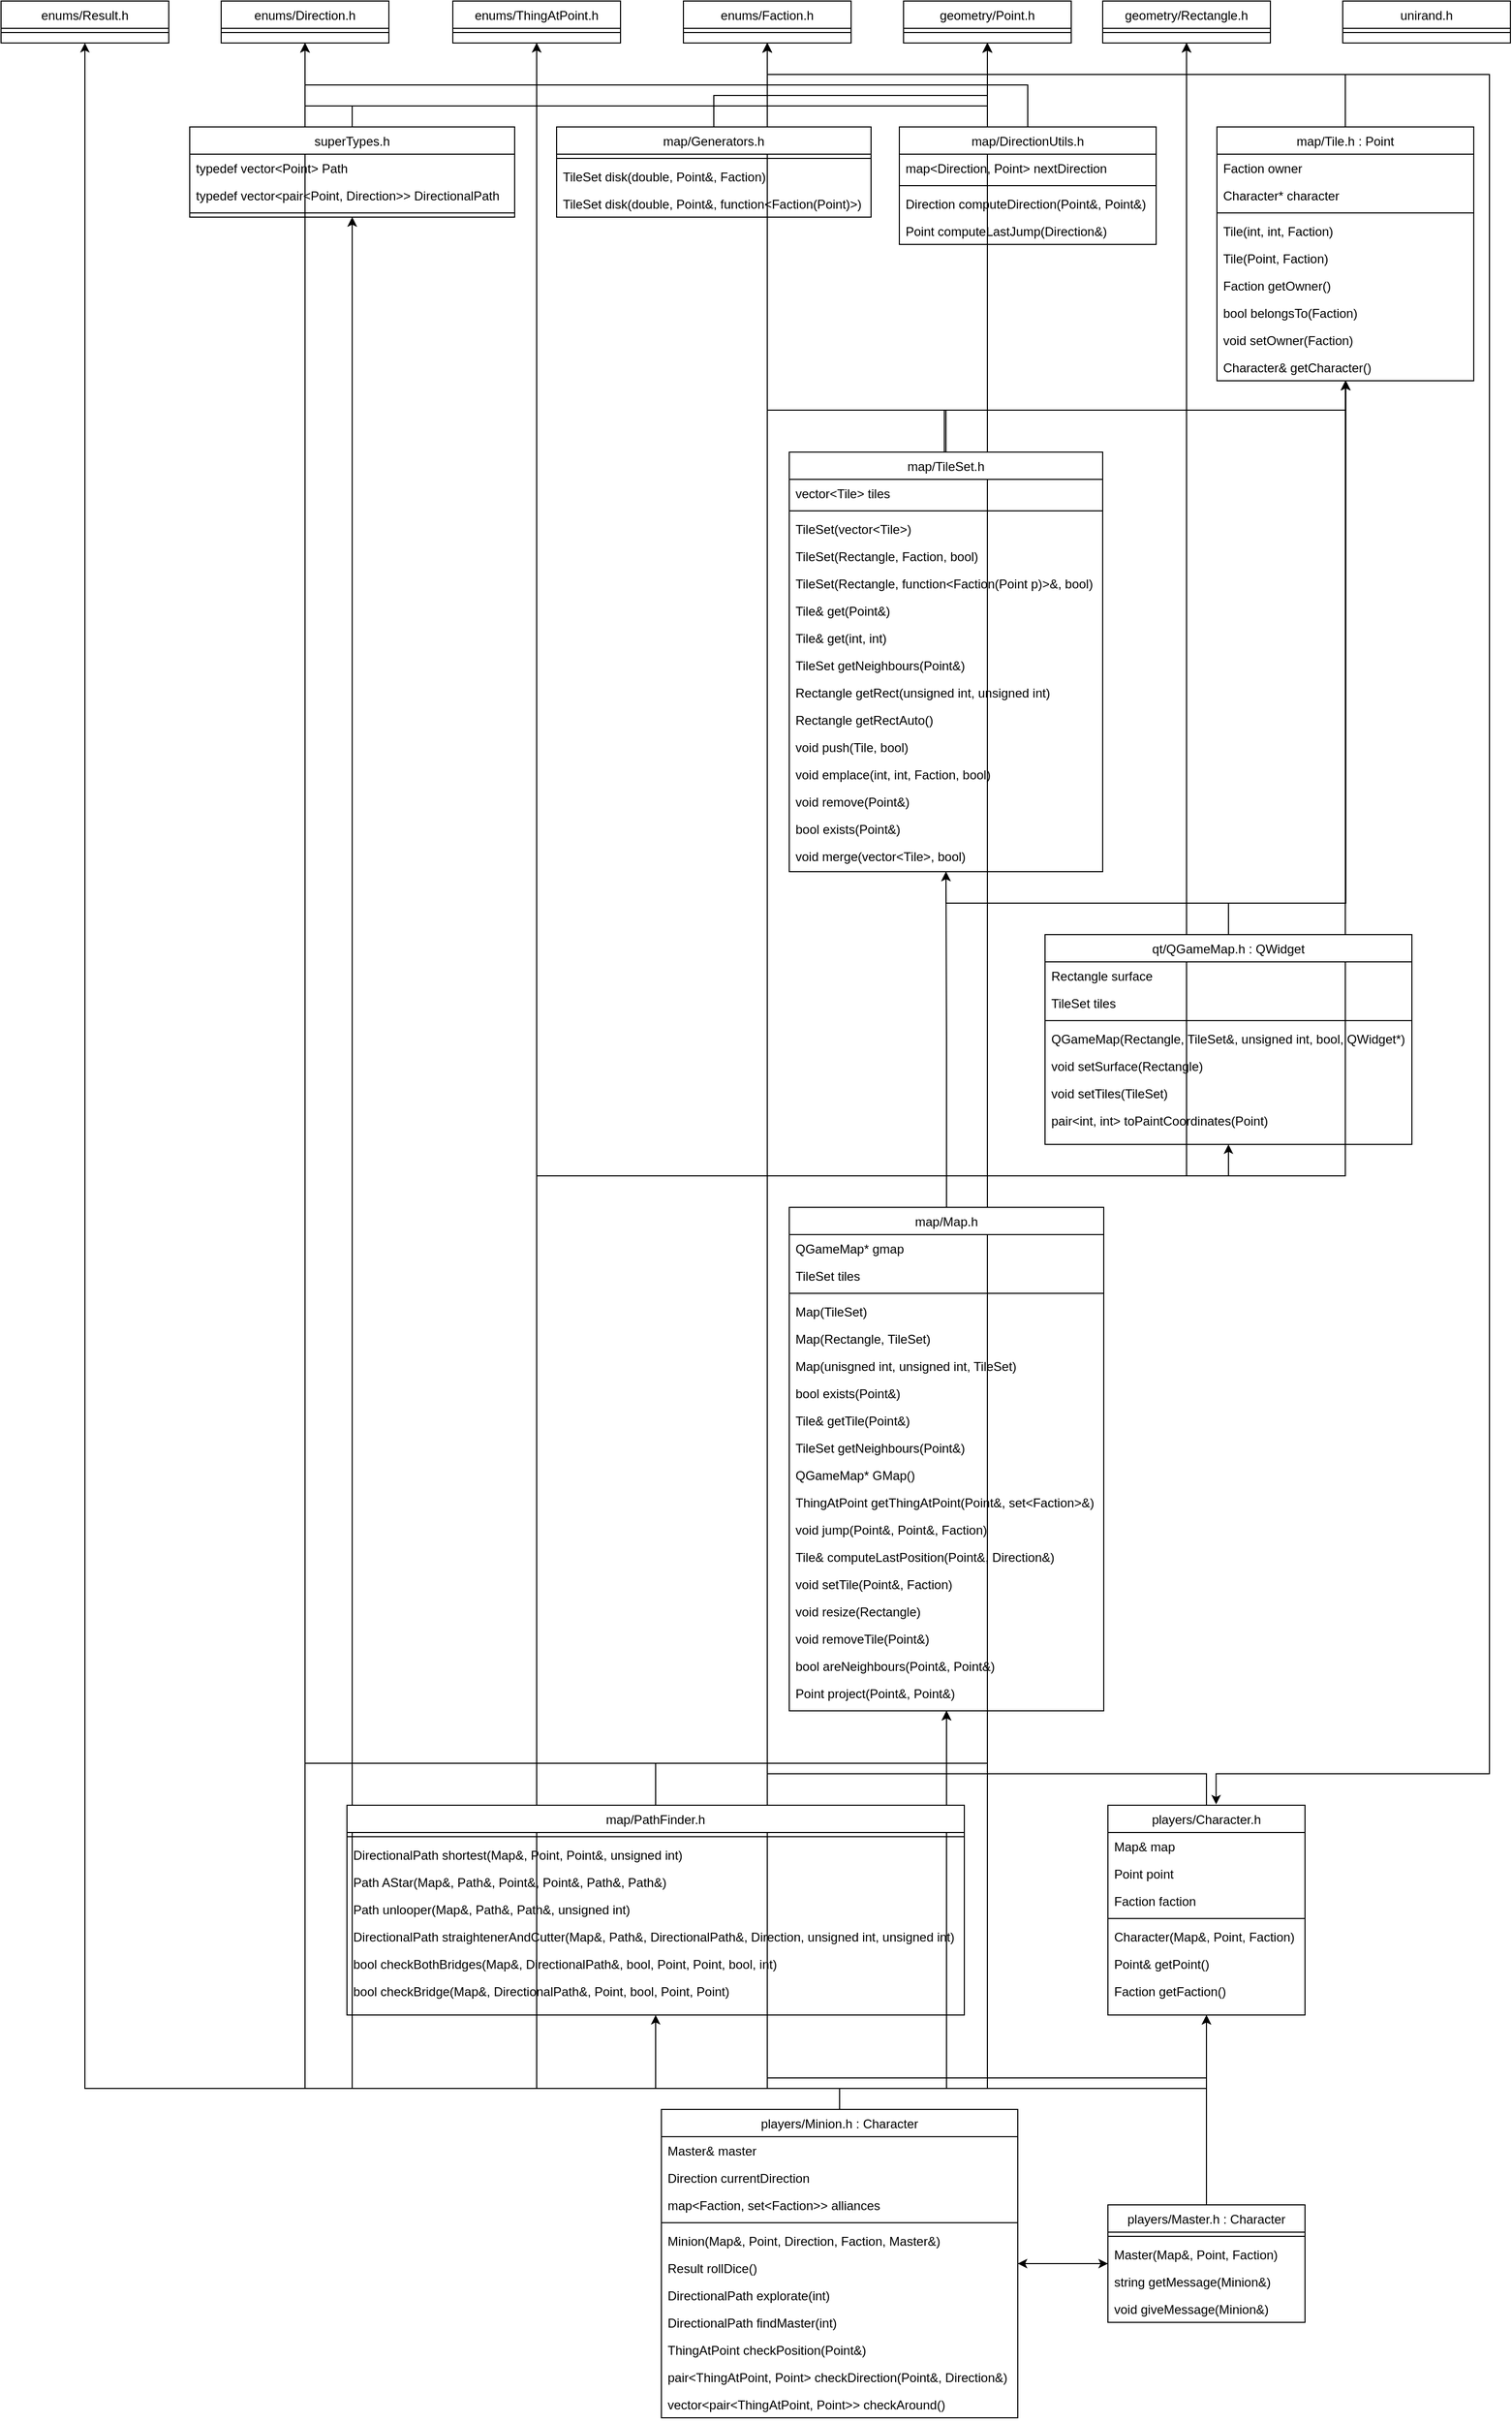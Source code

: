 <mxfile version="15.6.8" type="device"><diagram id="C5RBs43oDa-KdzZeNtuy" name="Page-1"><mxGraphModel dx="1185" dy="588" grid="1" gridSize="10" guides="1" tooltips="1" connect="1" arrows="1" fold="1" page="1" pageScale="1" pageWidth="827" pageHeight="1169" math="0" shadow="0"><root><mxCell id="WIyWlLk6GJQsqaUBKTNV-0"/><mxCell id="WIyWlLk6GJQsqaUBKTNV-1" parent="WIyWlLk6GJQsqaUBKTNV-0"/><mxCell id="-v5q_QkRkm6kc9ncDDF_-2" value="enums/Faction.h" style="swimlane;fontStyle=0;align=center;verticalAlign=top;childLayout=stackLayout;horizontal=1;startSize=26;horizontalStack=0;resizeParent=1;resizeLast=0;collapsible=1;marginBottom=0;rounded=0;shadow=0;strokeWidth=1;" vertex="1" parent="WIyWlLk6GJQsqaUBKTNV-1"><mxGeometry x="731" y="20" width="160" height="40" as="geometry"><mxRectangle x="340" y="380" width="170" height="26" as="alternateBounds"/></mxGeometry></mxCell><mxCell id="-v5q_QkRkm6kc9ncDDF_-3" value="" style="line;html=1;strokeWidth=1;align=left;verticalAlign=middle;spacingTop=-1;spacingLeft=3;spacingRight=3;rotatable=0;labelPosition=right;points=[];portConstraint=eastwest;" vertex="1" parent="-v5q_QkRkm6kc9ncDDF_-2"><mxGeometry y="26" width="160" height="8" as="geometry"/></mxCell><mxCell id="-v5q_QkRkm6kc9ncDDF_-5" value="enums/ThingAtPoint.h" style="swimlane;fontStyle=0;align=center;verticalAlign=top;childLayout=stackLayout;horizontal=1;startSize=26;horizontalStack=0;resizeParent=1;resizeLast=0;collapsible=1;marginBottom=0;rounded=0;shadow=0;strokeWidth=1;" vertex="1" parent="WIyWlLk6GJQsqaUBKTNV-1"><mxGeometry x="511" y="20" width="160" height="40" as="geometry"><mxRectangle x="340" y="380" width="170" height="26" as="alternateBounds"/></mxGeometry></mxCell><mxCell id="-v5q_QkRkm6kc9ncDDF_-6" value="" style="line;html=1;strokeWidth=1;align=left;verticalAlign=middle;spacingTop=-1;spacingLeft=3;spacingRight=3;rotatable=0;labelPosition=right;points=[];portConstraint=eastwest;" vertex="1" parent="-v5q_QkRkm6kc9ncDDF_-5"><mxGeometry y="26" width="160" height="8" as="geometry"/></mxCell><mxCell id="-v5q_QkRkm6kc9ncDDF_-7" value="geometry/Point.h" style="swimlane;fontStyle=0;align=center;verticalAlign=top;childLayout=stackLayout;horizontal=1;startSize=26;horizontalStack=0;resizeParent=1;resizeLast=0;collapsible=1;marginBottom=0;rounded=0;shadow=0;strokeWidth=1;" vertex="1" parent="WIyWlLk6GJQsqaUBKTNV-1"><mxGeometry x="941" y="20" width="160" height="40" as="geometry"><mxRectangle x="340" y="380" width="170" height="26" as="alternateBounds"/></mxGeometry></mxCell><mxCell id="-v5q_QkRkm6kc9ncDDF_-8" value="" style="line;html=1;strokeWidth=1;align=left;verticalAlign=middle;spacingTop=-1;spacingLeft=3;spacingRight=3;rotatable=0;labelPosition=right;points=[];portConstraint=eastwest;" vertex="1" parent="-v5q_QkRkm6kc9ncDDF_-7"><mxGeometry y="26" width="160" height="8" as="geometry"/></mxCell><mxCell id="-v5q_QkRkm6kc9ncDDF_-11" value="geometry/Rectangle.h" style="swimlane;fontStyle=0;align=center;verticalAlign=top;childLayout=stackLayout;horizontal=1;startSize=26;horizontalStack=0;resizeParent=1;resizeLast=0;collapsible=1;marginBottom=0;rounded=0;shadow=0;strokeWidth=1;" vertex="1" parent="WIyWlLk6GJQsqaUBKTNV-1"><mxGeometry x="1131" y="20" width="160" height="40" as="geometry"><mxRectangle x="340" y="380" width="170" height="26" as="alternateBounds"/></mxGeometry></mxCell><mxCell id="-v5q_QkRkm6kc9ncDDF_-12" value="" style="line;html=1;strokeWidth=1;align=left;verticalAlign=middle;spacingTop=-1;spacingLeft=3;spacingRight=3;rotatable=0;labelPosition=right;points=[];portConstraint=eastwest;" vertex="1" parent="-v5q_QkRkm6kc9ncDDF_-11"><mxGeometry y="26" width="160" height="8" as="geometry"/></mxCell><mxCell id="-v5q_QkRkm6kc9ncDDF_-165" style="edgeStyle=orthogonalEdgeStyle;rounded=0;orthogonalLoop=1;jettySize=auto;html=1;entryX=0.5;entryY=1;entryDx=0;entryDy=0;" edge="1" parent="WIyWlLk6GJQsqaUBKTNV-1" source="-v5q_QkRkm6kc9ncDDF_-13" target="-v5q_QkRkm6kc9ncDDF_-7"><mxGeometry relative="1" as="geometry"><Array as="points"><mxPoint x="1060" y="100"/><mxPoint x="1021" y="100"/></Array></mxGeometry></mxCell><mxCell id="-v5q_QkRkm6kc9ncDDF_-166" style="edgeStyle=orthogonalEdgeStyle;rounded=0;orthogonalLoop=1;jettySize=auto;html=1;entryX=0.5;entryY=1;entryDx=0;entryDy=0;exitX=0.5;exitY=0;exitDx=0;exitDy=0;" edge="1" parent="WIyWlLk6GJQsqaUBKTNV-1" source="-v5q_QkRkm6kc9ncDDF_-13" target="-v5q_QkRkm6kc9ncDDF_-47"><mxGeometry relative="1" as="geometry"><Array as="points"><mxPoint x="1060" y="100"/><mxPoint x="370" y="100"/></Array></mxGeometry></mxCell><mxCell id="-v5q_QkRkm6kc9ncDDF_-167" style="edgeStyle=orthogonalEdgeStyle;rounded=0;orthogonalLoop=1;jettySize=auto;html=1;entryX=0.5;entryY=1;entryDx=0;entryDy=0;" edge="1" parent="WIyWlLk6GJQsqaUBKTNV-1" source="-v5q_QkRkm6kc9ncDDF_-18" target="-v5q_QkRkm6kc9ncDDF_-7"><mxGeometry relative="1" as="geometry"><Array as="points"><mxPoint x="760" y="110"/><mxPoint x="1021" y="110"/></Array></mxGeometry></mxCell><mxCell id="-v5q_QkRkm6kc9ncDDF_-168" style="edgeStyle=orthogonalEdgeStyle;rounded=0;orthogonalLoop=1;jettySize=auto;html=1;entryX=0.5;entryY=1;entryDx=0;entryDy=0;" edge="1" parent="WIyWlLk6GJQsqaUBKTNV-1" source="-v5q_QkRkm6kc9ncDDF_-18" target="-v5q_QkRkm6kc9ncDDF_-2"><mxGeometry relative="1" as="geometry"><Array as="points"><mxPoint x="760" y="110"/><mxPoint x="811" y="110"/></Array></mxGeometry></mxCell><mxCell id="-v5q_QkRkm6kc9ncDDF_-183" style="edgeStyle=orthogonalEdgeStyle;rounded=0;orthogonalLoop=1;jettySize=auto;html=1;entryX=0.5;entryY=1;entryDx=0;entryDy=0;" edge="1" parent="WIyWlLk6GJQsqaUBKTNV-1" source="-v5q_QkRkm6kc9ncDDF_-26" target="-v5q_QkRkm6kc9ncDDF_-105"><mxGeometry relative="1" as="geometry"/></mxCell><mxCell id="-v5q_QkRkm6kc9ncDDF_-184" style="edgeStyle=orthogonalEdgeStyle;rounded=0;orthogonalLoop=1;jettySize=auto;html=1;exitX=0.5;exitY=0;exitDx=0;exitDy=0;entryX=0.5;entryY=1;entryDx=0;entryDy=0;" edge="1" parent="WIyWlLk6GJQsqaUBKTNV-1" source="-v5q_QkRkm6kc9ncDDF_-26" target="-v5q_QkRkm6kc9ncDDF_-76"><mxGeometry relative="1" as="geometry"><Array as="points"/></mxGeometry></mxCell><mxCell id="-v5q_QkRkm6kc9ncDDF_-185" style="edgeStyle=orthogonalEdgeStyle;rounded=0;orthogonalLoop=1;jettySize=auto;html=1;entryX=0.5;entryY=1;entryDx=0;entryDy=0;" edge="1" parent="WIyWlLk6GJQsqaUBKTNV-1" source="-v5q_QkRkm6kc9ncDDF_-26" target="-v5q_QkRkm6kc9ncDDF_-11"><mxGeometry relative="1" as="geometry"><Array as="points"><mxPoint x="982" y="1140"/><mxPoint x="1211" y="1140"/></Array></mxGeometry></mxCell><mxCell id="-v5q_QkRkm6kc9ncDDF_-186" style="edgeStyle=orthogonalEdgeStyle;rounded=0;orthogonalLoop=1;jettySize=auto;html=1;entryX=0.5;entryY=1;entryDx=0;entryDy=0;" edge="1" parent="WIyWlLk6GJQsqaUBKTNV-1" source="-v5q_QkRkm6kc9ncDDF_-26" target="-v5q_QkRkm6kc9ncDDF_-61"><mxGeometry relative="1" as="geometry"><Array as="points"><mxPoint x="982" y="1140"/><mxPoint x="1363" y="1140"/></Array></mxGeometry></mxCell><mxCell id="-v5q_QkRkm6kc9ncDDF_-187" style="edgeStyle=orthogonalEdgeStyle;rounded=0;orthogonalLoop=1;jettySize=auto;html=1;entryX=0.5;entryY=1;entryDx=0;entryDy=0;" edge="1" parent="WIyWlLk6GJQsqaUBKTNV-1" source="-v5q_QkRkm6kc9ncDDF_-26" target="-v5q_QkRkm6kc9ncDDF_-7"><mxGeometry relative="1" as="geometry"><Array as="points"><mxPoint x="982" y="1140"/><mxPoint x="1021" y="1140"/></Array></mxGeometry></mxCell><mxCell id="-v5q_QkRkm6kc9ncDDF_-188" style="edgeStyle=orthogonalEdgeStyle;rounded=0;orthogonalLoop=1;jettySize=auto;html=1;entryX=0.5;entryY=1;entryDx=0;entryDy=0;" edge="1" parent="WIyWlLk6GJQsqaUBKTNV-1" source="-v5q_QkRkm6kc9ncDDF_-26" target="-v5q_QkRkm6kc9ncDDF_-5"><mxGeometry relative="1" as="geometry"><Array as="points"><mxPoint x="982" y="1140"/><mxPoint x="591" y="1140"/></Array></mxGeometry></mxCell><mxCell id="-v5q_QkRkm6kc9ncDDF_-189" style="edgeStyle=orthogonalEdgeStyle;rounded=0;orthogonalLoop=1;jettySize=auto;html=1;entryX=0.5;entryY=1;entryDx=0;entryDy=0;" edge="1" parent="WIyWlLk6GJQsqaUBKTNV-1" source="-v5q_QkRkm6kc9ncDDF_-26" target="-v5q_QkRkm6kc9ncDDF_-2"><mxGeometry relative="1" as="geometry"><Array as="points"><mxPoint x="982" y="1140"/><mxPoint x="811" y="1140"/></Array></mxGeometry></mxCell><mxCell id="-v5q_QkRkm6kc9ncDDF_-47" value="enums/Direction.h" style="swimlane;fontStyle=0;align=center;verticalAlign=top;childLayout=stackLayout;horizontal=1;startSize=26;horizontalStack=0;resizeParent=1;resizeLast=0;collapsible=1;marginBottom=0;rounded=0;shadow=0;strokeWidth=1;" vertex="1" parent="WIyWlLk6GJQsqaUBKTNV-1"><mxGeometry x="290" y="20" width="160" height="40" as="geometry"><mxRectangle x="340" y="380" width="170" height="26" as="alternateBounds"/></mxGeometry></mxCell><mxCell id="-v5q_QkRkm6kc9ncDDF_-48" value="" style="line;html=1;strokeWidth=1;align=left;verticalAlign=middle;spacingTop=-1;spacingLeft=3;spacingRight=3;rotatable=0;labelPosition=right;points=[];portConstraint=eastwest;" vertex="1" parent="-v5q_QkRkm6kc9ncDDF_-47"><mxGeometry y="26" width="160" height="8" as="geometry"/></mxCell><mxCell id="-v5q_QkRkm6kc9ncDDF_-190" style="edgeStyle=orthogonalEdgeStyle;rounded=0;orthogonalLoop=1;jettySize=auto;html=1;" edge="1" parent="WIyWlLk6GJQsqaUBKTNV-1" source="-v5q_QkRkm6kc9ncDDF_-49" target="-v5q_QkRkm6kc9ncDDF_-26"><mxGeometry relative="1" as="geometry"><Array as="points"><mxPoint x="705" y="1700"/><mxPoint x="982" y="1700"/></Array></mxGeometry></mxCell><mxCell id="-v5q_QkRkm6kc9ncDDF_-191" style="edgeStyle=orthogonalEdgeStyle;rounded=0;orthogonalLoop=1;jettySize=auto;html=1;exitX=0.5;exitY=0;exitDx=0;exitDy=0;entryX=0.5;entryY=1;entryDx=0;entryDy=0;" edge="1" parent="WIyWlLk6GJQsqaUBKTNV-1" source="-v5q_QkRkm6kc9ncDDF_-49" target="-v5q_QkRkm6kc9ncDDF_-53"><mxGeometry relative="1" as="geometry"><Array as="points"><mxPoint x="705" y="1700"/><mxPoint x="415" y="1700"/></Array></mxGeometry></mxCell><mxCell id="-v5q_QkRkm6kc9ncDDF_-192" style="edgeStyle=orthogonalEdgeStyle;rounded=0;orthogonalLoop=1;jettySize=auto;html=1;exitX=0.5;exitY=0;exitDx=0;exitDy=0;entryX=0.5;entryY=1;entryDx=0;entryDy=0;" edge="1" parent="WIyWlLk6GJQsqaUBKTNV-1" source="-v5q_QkRkm6kc9ncDDF_-49" target="-v5q_QkRkm6kc9ncDDF_-7"><mxGeometry relative="1" as="geometry"><Array as="points"><mxPoint x="705" y="1700"/><mxPoint x="1021" y="1700"/></Array></mxGeometry></mxCell><mxCell id="-v5q_QkRkm6kc9ncDDF_-193" style="edgeStyle=orthogonalEdgeStyle;rounded=0;orthogonalLoop=1;jettySize=auto;html=1;exitX=0.5;exitY=0;exitDx=0;exitDy=0;entryX=0.5;entryY=1;entryDx=0;entryDy=0;" edge="1" parent="WIyWlLk6GJQsqaUBKTNV-1" source="-v5q_QkRkm6kc9ncDDF_-49" target="-v5q_QkRkm6kc9ncDDF_-47"><mxGeometry relative="1" as="geometry"><Array as="points"><mxPoint x="705" y="1700"/><mxPoint x="370" y="1700"/></Array></mxGeometry></mxCell><mxCell id="-v5q_QkRkm6kc9ncDDF_-169" style="edgeStyle=orthogonalEdgeStyle;rounded=0;orthogonalLoop=1;jettySize=auto;html=1;entryX=0.5;entryY=1;entryDx=0;entryDy=0;" edge="1" parent="WIyWlLk6GJQsqaUBKTNV-1" source="-v5q_QkRkm6kc9ncDDF_-53" target="-v5q_QkRkm6kc9ncDDF_-7"><mxGeometry relative="1" as="geometry"><Array as="points"><mxPoint x="415" y="120"/><mxPoint x="1021" y="120"/></Array></mxGeometry></mxCell><mxCell id="-v5q_QkRkm6kc9ncDDF_-170" style="edgeStyle=orthogonalEdgeStyle;rounded=0;orthogonalLoop=1;jettySize=auto;html=1;exitX=0.5;exitY=0;exitDx=0;exitDy=0;entryX=0.5;entryY=1;entryDx=0;entryDy=0;" edge="1" parent="WIyWlLk6GJQsqaUBKTNV-1" source="-v5q_QkRkm6kc9ncDDF_-53" target="-v5q_QkRkm6kc9ncDDF_-47"><mxGeometry relative="1" as="geometry"><Array as="points"><mxPoint x="415" y="120"/><mxPoint x="370" y="120"/></Array></mxGeometry></mxCell><mxCell id="-v5q_QkRkm6kc9ncDDF_-171" style="edgeStyle=orthogonalEdgeStyle;rounded=0;orthogonalLoop=1;jettySize=auto;html=1;entryX=0.5;entryY=1;entryDx=0;entryDy=0;" edge="1" parent="WIyWlLk6GJQsqaUBKTNV-1" source="-v5q_QkRkm6kc9ncDDF_-61" target="-v5q_QkRkm6kc9ncDDF_-7"><mxGeometry relative="1" as="geometry"><Array as="points"><mxPoint x="1363" y="90"/><mxPoint x="1021" y="90"/></Array></mxGeometry></mxCell><mxCell id="-v5q_QkRkm6kc9ncDDF_-172" style="edgeStyle=orthogonalEdgeStyle;rounded=0;orthogonalLoop=1;jettySize=auto;html=1;exitX=0.5;exitY=0;exitDx=0;exitDy=0;entryX=0.5;entryY=1;entryDx=0;entryDy=0;" edge="1" parent="WIyWlLk6GJQsqaUBKTNV-1" source="-v5q_QkRkm6kc9ncDDF_-61" target="-v5q_QkRkm6kc9ncDDF_-2"><mxGeometry relative="1" as="geometry"><Array as="points"><mxPoint x="1363" y="90"/><mxPoint x="811" y="90"/></Array></mxGeometry></mxCell><mxCell id="-v5q_QkRkm6kc9ncDDF_-216" style="edgeStyle=orthogonalEdgeStyle;rounded=0;orthogonalLoop=1;jettySize=auto;html=1;entryX=0.549;entryY=-0.004;entryDx=0;entryDy=0;entryPerimeter=0;" edge="1" parent="WIyWlLk6GJQsqaUBKTNV-1" source="-v5q_QkRkm6kc9ncDDF_-61" target="-v5q_QkRkm6kc9ncDDF_-130"><mxGeometry relative="1" as="geometry"><Array as="points"><mxPoint x="1363" y="90"/><mxPoint x="1500" y="90"/><mxPoint x="1500" y="1710"/><mxPoint x="1239" y="1710"/></Array></mxGeometry></mxCell><mxCell id="-v5q_QkRkm6kc9ncDDF_-61" value="map/Tile.h : Point" style="swimlane;fontStyle=0;align=center;verticalAlign=top;childLayout=stackLayout;horizontal=1;startSize=26;horizontalStack=0;resizeParent=1;resizeLast=0;collapsible=1;marginBottom=0;rounded=0;shadow=0;strokeWidth=1;" vertex="1" parent="WIyWlLk6GJQsqaUBKTNV-1"><mxGeometry x="1240" y="140" width="245" height="242" as="geometry"><mxRectangle x="340" y="380" width="170" height="26" as="alternateBounds"/></mxGeometry></mxCell><mxCell id="-v5q_QkRkm6kc9ncDDF_-62" value="Faction owner" style="text;align=left;verticalAlign=top;spacingLeft=4;spacingRight=4;overflow=hidden;rotatable=0;points=[[0,0.5],[1,0.5]];portConstraint=eastwest;" vertex="1" parent="-v5q_QkRkm6kc9ncDDF_-61"><mxGeometry y="26" width="245" height="26" as="geometry"/></mxCell><mxCell id="-v5q_QkRkm6kc9ncDDF_-75" value="Character* character" style="text;align=left;verticalAlign=top;spacingLeft=4;spacingRight=4;overflow=hidden;rotatable=0;points=[[0,0.5],[1,0.5]];portConstraint=eastwest;" vertex="1" parent="-v5q_QkRkm6kc9ncDDF_-61"><mxGeometry y="52" width="245" height="26" as="geometry"/></mxCell><mxCell id="-v5q_QkRkm6kc9ncDDF_-63" value="" style="line;html=1;strokeWidth=1;align=left;verticalAlign=middle;spacingTop=-1;spacingLeft=3;spacingRight=3;rotatable=0;labelPosition=right;points=[];portConstraint=eastwest;" vertex="1" parent="-v5q_QkRkm6kc9ncDDF_-61"><mxGeometry y="78" width="245" height="8" as="geometry"/></mxCell><mxCell id="-v5q_QkRkm6kc9ncDDF_-64" value="Tile(int, int, Faction)" style="text;align=left;verticalAlign=top;spacingLeft=4;spacingRight=4;overflow=hidden;rotatable=0;points=[[0,0.5],[1,0.5]];portConstraint=eastwest;" vertex="1" parent="-v5q_QkRkm6kc9ncDDF_-61"><mxGeometry y="86" width="245" height="26" as="geometry"/></mxCell><mxCell id="-v5q_QkRkm6kc9ncDDF_-65" value="Tile(Point, Faction)" style="text;align=left;verticalAlign=top;spacingLeft=4;spacingRight=4;overflow=hidden;rotatable=0;points=[[0,0.5],[1,0.5]];portConstraint=eastwest;" vertex="1" parent="-v5q_QkRkm6kc9ncDDF_-61"><mxGeometry y="112" width="245" height="26" as="geometry"/></mxCell><mxCell id="-v5q_QkRkm6kc9ncDDF_-73" value="Faction getOwner()" style="text;align=left;verticalAlign=top;spacingLeft=4;spacingRight=4;overflow=hidden;rotatable=0;points=[[0,0.5],[1,0.5]];portConstraint=eastwest;" vertex="1" parent="-v5q_QkRkm6kc9ncDDF_-61"><mxGeometry y="138" width="245" height="26" as="geometry"/></mxCell><mxCell id="-v5q_QkRkm6kc9ncDDF_-72" value="bool belongsTo(Faction)" style="text;align=left;verticalAlign=top;spacingLeft=4;spacingRight=4;overflow=hidden;rotatable=0;points=[[0,0.5],[1,0.5]];portConstraint=eastwest;" vertex="1" parent="-v5q_QkRkm6kc9ncDDF_-61"><mxGeometry y="164" width="245" height="26" as="geometry"/></mxCell><mxCell id="-v5q_QkRkm6kc9ncDDF_-70" value="void setOwner(Faction)" style="text;align=left;verticalAlign=top;spacingLeft=4;spacingRight=4;overflow=hidden;rotatable=0;points=[[0,0.5],[1,0.5]];portConstraint=eastwest;" vertex="1" parent="-v5q_QkRkm6kc9ncDDF_-61"><mxGeometry y="190" width="245" height="26" as="geometry"/></mxCell><mxCell id="-v5q_QkRkm6kc9ncDDF_-217" value="Character&amp; getCharacter()" style="text;align=left;verticalAlign=top;spacingLeft=4;spacingRight=4;overflow=hidden;rotatable=0;points=[[0,0.5],[1,0.5]];portConstraint=eastwest;" vertex="1" parent="-v5q_QkRkm6kc9ncDDF_-61"><mxGeometry y="216" width="245" height="26" as="geometry"/></mxCell><mxCell id="-v5q_QkRkm6kc9ncDDF_-173" style="edgeStyle=orthogonalEdgeStyle;rounded=0;orthogonalLoop=1;jettySize=auto;html=1;" edge="1" parent="WIyWlLk6GJQsqaUBKTNV-1" source="-v5q_QkRkm6kc9ncDDF_-76" target="-v5q_QkRkm6kc9ncDDF_-61"><mxGeometry relative="1" as="geometry"><Array as="points"><mxPoint x="980" y="410"/><mxPoint x="1363" y="410"/></Array></mxGeometry></mxCell><mxCell id="-v5q_QkRkm6kc9ncDDF_-174" style="edgeStyle=orthogonalEdgeStyle;rounded=0;orthogonalLoop=1;jettySize=auto;html=1;entryX=0.5;entryY=1;entryDx=0;entryDy=0;" edge="1" parent="WIyWlLk6GJQsqaUBKTNV-1" source="-v5q_QkRkm6kc9ncDDF_-76" target="-v5q_QkRkm6kc9ncDDF_-11"><mxGeometry relative="1" as="geometry"><Array as="points"><mxPoint x="982" y="410"/><mxPoint x="1211" y="410"/></Array></mxGeometry></mxCell><mxCell id="-v5q_QkRkm6kc9ncDDF_-175" style="edgeStyle=orthogonalEdgeStyle;rounded=0;orthogonalLoop=1;jettySize=auto;html=1;entryX=0.5;entryY=1;entryDx=0;entryDy=0;" edge="1" parent="WIyWlLk6GJQsqaUBKTNV-1" source="-v5q_QkRkm6kc9ncDDF_-76" target="-v5q_QkRkm6kc9ncDDF_-2"><mxGeometry relative="1" as="geometry"><Array as="points"><mxPoint x="982" y="410"/><mxPoint x="811" y="410"/></Array></mxGeometry></mxCell><mxCell id="-v5q_QkRkm6kc9ncDDF_-178" style="edgeStyle=orthogonalEdgeStyle;rounded=0;orthogonalLoop=1;jettySize=auto;html=1;exitX=0.5;exitY=0;exitDx=0;exitDy=0;entryX=0.5;entryY=1;entryDx=0;entryDy=0;" edge="1" parent="WIyWlLk6GJQsqaUBKTNV-1" source="-v5q_QkRkm6kc9ncDDF_-76" target="-v5q_QkRkm6kc9ncDDF_-7"><mxGeometry relative="1" as="geometry"><Array as="points"><mxPoint x="982" y="410"/><mxPoint x="1021" y="410"/></Array></mxGeometry></mxCell><mxCell id="-v5q_QkRkm6kc9ncDDF_-179" style="edgeStyle=orthogonalEdgeStyle;rounded=0;orthogonalLoop=1;jettySize=auto;html=1;exitX=0.5;exitY=0;exitDx=0;exitDy=0;entryX=0.5;entryY=1;entryDx=0;entryDy=0;" edge="1" parent="WIyWlLk6GJQsqaUBKTNV-1" source="-v5q_QkRkm6kc9ncDDF_-105" target="-v5q_QkRkm6kc9ncDDF_-11"><mxGeometry relative="1" as="geometry"><Array as="points"><mxPoint x="1251" y="880"/><mxPoint x="1211" y="880"/></Array></mxGeometry></mxCell><mxCell id="-v5q_QkRkm6kc9ncDDF_-180" style="edgeStyle=orthogonalEdgeStyle;rounded=0;orthogonalLoop=1;jettySize=auto;html=1;exitX=0.5;exitY=0;exitDx=0;exitDy=0;entryX=0.5;entryY=1;entryDx=0;entryDy=0;" edge="1" parent="WIyWlLk6GJQsqaUBKTNV-1" source="-v5q_QkRkm6kc9ncDDF_-105" target="-v5q_QkRkm6kc9ncDDF_-76"><mxGeometry relative="1" as="geometry"/></mxCell><mxCell id="-v5q_QkRkm6kc9ncDDF_-181" style="edgeStyle=orthogonalEdgeStyle;rounded=0;orthogonalLoop=1;jettySize=auto;html=1;exitX=0.5;exitY=0;exitDx=0;exitDy=0;" edge="1" parent="WIyWlLk6GJQsqaUBKTNV-1" source="-v5q_QkRkm6kc9ncDDF_-105" target="-v5q_QkRkm6kc9ncDDF_-61"><mxGeometry relative="1" as="geometry"><Array as="points"><mxPoint x="1251" y="880"/><mxPoint x="1363" y="880"/></Array></mxGeometry></mxCell><mxCell id="-v5q_QkRkm6kc9ncDDF_-127" value="unirand.h" style="swimlane;fontStyle=0;align=center;verticalAlign=top;childLayout=stackLayout;horizontal=1;startSize=26;horizontalStack=0;resizeParent=1;resizeLast=0;collapsible=1;marginBottom=0;rounded=0;shadow=0;strokeWidth=1;" vertex="1" parent="WIyWlLk6GJQsqaUBKTNV-1"><mxGeometry x="1360" y="20" width="160" height="40" as="geometry"><mxRectangle x="340" y="380" width="170" height="26" as="alternateBounds"/></mxGeometry></mxCell><mxCell id="-v5q_QkRkm6kc9ncDDF_-128" value="" style="line;html=1;strokeWidth=1;align=left;verticalAlign=middle;spacingTop=-1;spacingLeft=3;spacingRight=3;rotatable=0;labelPosition=right;points=[];portConstraint=eastwest;" vertex="1" parent="-v5q_QkRkm6kc9ncDDF_-127"><mxGeometry y="26" width="160" height="8" as="geometry"/></mxCell><mxCell id="-v5q_QkRkm6kc9ncDDF_-194" style="edgeStyle=orthogonalEdgeStyle;rounded=0;orthogonalLoop=1;jettySize=auto;html=1;entryX=0.5;entryY=1;entryDx=0;entryDy=0;" edge="1" parent="WIyWlLk6GJQsqaUBKTNV-1" source="-v5q_QkRkm6kc9ncDDF_-130" target="-v5q_QkRkm6kc9ncDDF_-26"><mxGeometry relative="1" as="geometry"><Array as="points"><mxPoint x="1230" y="1710"/><mxPoint x="982" y="1710"/></Array></mxGeometry></mxCell><mxCell id="-v5q_QkRkm6kc9ncDDF_-195" style="edgeStyle=orthogonalEdgeStyle;rounded=0;orthogonalLoop=1;jettySize=auto;html=1;exitX=0.5;exitY=0;exitDx=0;exitDy=0;entryX=0.5;entryY=1;entryDx=0;entryDy=0;" edge="1" parent="WIyWlLk6GJQsqaUBKTNV-1" source="-v5q_QkRkm6kc9ncDDF_-130" target="-v5q_QkRkm6kc9ncDDF_-7"><mxGeometry relative="1" as="geometry"><Array as="points"><mxPoint x="1230" y="1710"/><mxPoint x="1021" y="1710"/></Array></mxGeometry></mxCell><mxCell id="-v5q_QkRkm6kc9ncDDF_-196" style="edgeStyle=orthogonalEdgeStyle;rounded=0;orthogonalLoop=1;jettySize=auto;html=1;exitX=0.5;exitY=0;exitDx=0;exitDy=0;entryX=0.5;entryY=1;entryDx=0;entryDy=0;" edge="1" parent="WIyWlLk6GJQsqaUBKTNV-1" source="-v5q_QkRkm6kc9ncDDF_-130" target="-v5q_QkRkm6kc9ncDDF_-2"><mxGeometry relative="1" as="geometry"><Array as="points"><mxPoint x="1230" y="1710"/><mxPoint x="811" y="1710"/></Array></mxGeometry></mxCell><mxCell id="-v5q_QkRkm6kc9ncDDF_-130" value="players/Character.h" style="swimlane;fontStyle=0;align=center;verticalAlign=top;childLayout=stackLayout;horizontal=1;startSize=26;horizontalStack=0;resizeParent=1;resizeLast=0;collapsible=1;marginBottom=0;rounded=0;shadow=0;strokeWidth=1;" vertex="1" parent="WIyWlLk6GJQsqaUBKTNV-1"><mxGeometry x="1136" y="1740" width="188" height="200" as="geometry"><mxRectangle x="340" y="380" width="170" height="26" as="alternateBounds"/></mxGeometry></mxCell><mxCell id="-v5q_QkRkm6kc9ncDDF_-138" value="Map&amp; map" style="text;align=left;verticalAlign=top;spacingLeft=4;spacingRight=4;overflow=hidden;rotatable=0;points=[[0,0.5],[1,0.5]];portConstraint=eastwest;" vertex="1" parent="-v5q_QkRkm6kc9ncDDF_-130"><mxGeometry y="26" width="188" height="26" as="geometry"/></mxCell><mxCell id="-v5q_QkRkm6kc9ncDDF_-140" value="Point point" style="text;align=left;verticalAlign=top;spacingLeft=4;spacingRight=4;overflow=hidden;rotatable=0;points=[[0,0.5],[1,0.5]];portConstraint=eastwest;" vertex="1" parent="-v5q_QkRkm6kc9ncDDF_-130"><mxGeometry y="52" width="188" height="26" as="geometry"/></mxCell><mxCell id="-v5q_QkRkm6kc9ncDDF_-139" value="Faction faction" style="text;align=left;verticalAlign=top;spacingLeft=4;spacingRight=4;overflow=hidden;rotatable=0;points=[[0,0.5],[1,0.5]];portConstraint=eastwest;" vertex="1" parent="-v5q_QkRkm6kc9ncDDF_-130"><mxGeometry y="78" width="188" height="26" as="geometry"/></mxCell><mxCell id="-v5q_QkRkm6kc9ncDDF_-131" value="" style="line;html=1;strokeWidth=1;align=left;verticalAlign=middle;spacingTop=-1;spacingLeft=3;spacingRight=3;rotatable=0;labelPosition=right;points=[];portConstraint=eastwest;" vertex="1" parent="-v5q_QkRkm6kc9ncDDF_-130"><mxGeometry y="104" width="188" height="8" as="geometry"/></mxCell><mxCell id="-v5q_QkRkm6kc9ncDDF_-132" value="Character(Map&amp;, Point, Faction)" style="text;align=left;verticalAlign=top;spacingLeft=4;spacingRight=4;overflow=hidden;rotatable=0;points=[[0,0.5],[1,0.5]];portConstraint=eastwest;" vertex="1" parent="-v5q_QkRkm6kc9ncDDF_-130"><mxGeometry y="112" width="188" height="26" as="geometry"/></mxCell><mxCell id="-v5q_QkRkm6kc9ncDDF_-133" value="Point&amp; getPoint()" style="text;align=left;verticalAlign=top;spacingLeft=4;spacingRight=4;overflow=hidden;rotatable=0;points=[[0,0.5],[1,0.5]];portConstraint=eastwest;" vertex="1" parent="-v5q_QkRkm6kc9ncDDF_-130"><mxGeometry y="138" width="188" height="26" as="geometry"/></mxCell><mxCell id="-v5q_QkRkm6kc9ncDDF_-134" value="Faction getFaction()" style="text;align=left;verticalAlign=top;spacingLeft=4;spacingRight=4;overflow=hidden;rotatable=0;points=[[0,0.5],[1,0.5]];portConstraint=eastwest;" vertex="1" parent="-v5q_QkRkm6kc9ncDDF_-130"><mxGeometry y="164" width="188" height="26" as="geometry"/></mxCell><mxCell id="-v5q_QkRkm6kc9ncDDF_-197" style="edgeStyle=orthogonalEdgeStyle;rounded=0;orthogonalLoop=1;jettySize=auto;html=1;" edge="1" parent="WIyWlLk6GJQsqaUBKTNV-1" source="-v5q_QkRkm6kc9ncDDF_-141" target="-v5q_QkRkm6kc9ncDDF_-130"><mxGeometry relative="1" as="geometry"><Array as="points"><mxPoint x="1230" y="1960"/><mxPoint x="1230" y="1960"/></Array></mxGeometry></mxCell><mxCell id="-v5q_QkRkm6kc9ncDDF_-198" style="edgeStyle=orthogonalEdgeStyle;rounded=0;orthogonalLoop=1;jettySize=auto;html=1;entryX=0.5;entryY=1;entryDx=0;entryDy=0;" edge="1" parent="WIyWlLk6GJQsqaUBKTNV-1" source="-v5q_QkRkm6kc9ncDDF_-141" target="-v5q_QkRkm6kc9ncDDF_-26"><mxGeometry relative="1" as="geometry"><Array as="points"><mxPoint x="1230" y="2000"/><mxPoint x="982" y="2000"/></Array></mxGeometry></mxCell><mxCell id="-v5q_QkRkm6kc9ncDDF_-199" style="edgeStyle=orthogonalEdgeStyle;rounded=0;orthogonalLoop=1;jettySize=auto;html=1;exitX=0.5;exitY=0;exitDx=0;exitDy=0;entryX=0.5;entryY=1;entryDx=0;entryDy=0;" edge="1" parent="WIyWlLk6GJQsqaUBKTNV-1" source="-v5q_QkRkm6kc9ncDDF_-141" target="-v5q_QkRkm6kc9ncDDF_-7"><mxGeometry relative="1" as="geometry"><Array as="points"><mxPoint x="1230" y="2121"/><mxPoint x="1230" y="2000"/><mxPoint x="1021" y="2000"/></Array></mxGeometry></mxCell><mxCell id="-v5q_QkRkm6kc9ncDDF_-200" style="edgeStyle=orthogonalEdgeStyle;rounded=0;orthogonalLoop=1;jettySize=auto;html=1;entryX=0.5;entryY=1;entryDx=0;entryDy=0;" edge="1" parent="WIyWlLk6GJQsqaUBKTNV-1" source="-v5q_QkRkm6kc9ncDDF_-141" target="-v5q_QkRkm6kc9ncDDF_-2"><mxGeometry relative="1" as="geometry"><Array as="points"><mxPoint x="1230" y="2000"/><mxPoint x="811" y="2000"/></Array></mxGeometry></mxCell><mxCell id="-v5q_QkRkm6kc9ncDDF_-203" style="edgeStyle=orthogonalEdgeStyle;rounded=0;orthogonalLoop=1;jettySize=auto;html=1;" edge="1" parent="WIyWlLk6GJQsqaUBKTNV-1" source="-v5q_QkRkm6kc9ncDDF_-141" target="-v5q_QkRkm6kc9ncDDF_-149"><mxGeometry relative="1" as="geometry"/></mxCell><mxCell id="-v5q_QkRkm6kc9ncDDF_-141" value="players/Master.h : Character" style="swimlane;fontStyle=0;align=center;verticalAlign=top;childLayout=stackLayout;horizontal=1;startSize=26;horizontalStack=0;resizeParent=1;resizeLast=0;collapsible=1;marginBottom=0;rounded=0;shadow=0;strokeWidth=1;" vertex="1" parent="WIyWlLk6GJQsqaUBKTNV-1"><mxGeometry x="1136" y="2121" width="188" height="112" as="geometry"><mxRectangle x="340" y="380" width="170" height="26" as="alternateBounds"/></mxGeometry></mxCell><mxCell id="-v5q_QkRkm6kc9ncDDF_-145" value="" style="line;html=1;strokeWidth=1;align=left;verticalAlign=middle;spacingTop=-1;spacingLeft=3;spacingRight=3;rotatable=0;labelPosition=right;points=[];portConstraint=eastwest;" vertex="1" parent="-v5q_QkRkm6kc9ncDDF_-141"><mxGeometry y="26" width="188" height="8" as="geometry"/></mxCell><mxCell id="-v5q_QkRkm6kc9ncDDF_-146" value="Master(Map&amp;, Point, Faction)" style="text;align=left;verticalAlign=top;spacingLeft=4;spacingRight=4;overflow=hidden;rotatable=0;points=[[0,0.5],[1,0.5]];portConstraint=eastwest;" vertex="1" parent="-v5q_QkRkm6kc9ncDDF_-141"><mxGeometry y="34" width="188" height="26" as="geometry"/></mxCell><mxCell id="-v5q_QkRkm6kc9ncDDF_-202" value="string getMessage(Minion&amp;)" style="text;align=left;verticalAlign=top;spacingLeft=4;spacingRight=4;overflow=hidden;rotatable=0;points=[[0,0.5],[1,0.5]];portConstraint=eastwest;" vertex="1" parent="-v5q_QkRkm6kc9ncDDF_-141"><mxGeometry y="60" width="188" height="26" as="geometry"/></mxCell><mxCell id="-v5q_QkRkm6kc9ncDDF_-201" value="void giveMessage(Minion&amp;)" style="text;align=left;verticalAlign=top;spacingLeft=4;spacingRight=4;overflow=hidden;rotatable=0;points=[[0,0.5],[1,0.5]];portConstraint=eastwest;" vertex="1" parent="-v5q_QkRkm6kc9ncDDF_-141"><mxGeometry y="86" width="188" height="26" as="geometry"/></mxCell><mxCell id="-v5q_QkRkm6kc9ncDDF_-204" style="edgeStyle=orthogonalEdgeStyle;rounded=0;orthogonalLoop=1;jettySize=auto;html=1;" edge="1" parent="WIyWlLk6GJQsqaUBKTNV-1" source="-v5q_QkRkm6kc9ncDDF_-149" target="-v5q_QkRkm6kc9ncDDF_-141"><mxGeometry relative="1" as="geometry"/></mxCell><mxCell id="-v5q_QkRkm6kc9ncDDF_-205" style="edgeStyle=orthogonalEdgeStyle;rounded=0;orthogonalLoop=1;jettySize=auto;html=1;entryX=0.5;entryY=1;entryDx=0;entryDy=0;" edge="1" parent="WIyWlLk6GJQsqaUBKTNV-1" source="-v5q_QkRkm6kc9ncDDF_-149" target="-v5q_QkRkm6kc9ncDDF_-130"><mxGeometry relative="1" as="geometry"><Array as="points"><mxPoint x="880" y="2010"/><mxPoint x="1230" y="2010"/></Array></mxGeometry></mxCell><mxCell id="-v5q_QkRkm6kc9ncDDF_-206" style="edgeStyle=orthogonalEdgeStyle;rounded=0;orthogonalLoop=1;jettySize=auto;html=1;entryX=0.5;entryY=1;entryDx=0;entryDy=0;" edge="1" parent="WIyWlLk6GJQsqaUBKTNV-1" source="-v5q_QkRkm6kc9ncDDF_-149" target="-v5q_QkRkm6kc9ncDDF_-47"><mxGeometry relative="1" as="geometry"><Array as="points"><mxPoint x="880" y="2010"/><mxPoint x="370" y="2010"/></Array></mxGeometry></mxCell><mxCell id="-v5q_QkRkm6kc9ncDDF_-207" style="edgeStyle=orthogonalEdgeStyle;rounded=0;orthogonalLoop=1;jettySize=auto;html=1;entryX=0.5;entryY=1;entryDx=0;entryDy=0;" edge="1" parent="WIyWlLk6GJQsqaUBKTNV-1" source="-v5q_QkRkm6kc9ncDDF_-149" target="-v5q_QkRkm6kc9ncDDF_-2"><mxGeometry relative="1" as="geometry"><Array as="points"><mxPoint x="880" y="2010"/><mxPoint x="811" y="2010"/></Array></mxGeometry></mxCell><mxCell id="-v5q_QkRkm6kc9ncDDF_-208" style="edgeStyle=orthogonalEdgeStyle;rounded=0;orthogonalLoop=1;jettySize=auto;html=1;entryX=0.5;entryY=1;entryDx=0;entryDy=0;" edge="1" parent="WIyWlLk6GJQsqaUBKTNV-1" source="-v5q_QkRkm6kc9ncDDF_-149" target="-v5q_QkRkm6kc9ncDDF_-26"><mxGeometry relative="1" as="geometry"><Array as="points"><mxPoint x="880" y="2010"/><mxPoint x="982" y="2010"/></Array></mxGeometry></mxCell><mxCell id="-v5q_QkRkm6kc9ncDDF_-209" style="edgeStyle=orthogonalEdgeStyle;rounded=0;orthogonalLoop=1;jettySize=auto;html=1;entryX=0.5;entryY=1;entryDx=0;entryDy=0;" edge="1" parent="WIyWlLk6GJQsqaUBKTNV-1" source="-v5q_QkRkm6kc9ncDDF_-149" target="-v5q_QkRkm6kc9ncDDF_-7"><mxGeometry relative="1" as="geometry"><Array as="points"><mxPoint x="880" y="2010"/><mxPoint x="1021" y="2010"/></Array></mxGeometry></mxCell><mxCell id="-v5q_QkRkm6kc9ncDDF_-211" style="edgeStyle=orthogonalEdgeStyle;rounded=0;orthogonalLoop=1;jettySize=auto;html=1;entryX=0.5;entryY=1;entryDx=0;entryDy=0;" edge="1" parent="WIyWlLk6GJQsqaUBKTNV-1" source="-v5q_QkRkm6kc9ncDDF_-149" target="-v5q_QkRkm6kc9ncDDF_-152"><mxGeometry relative="1" as="geometry"><Array as="points"><mxPoint x="880" y="2010"/><mxPoint x="160" y="2010"/></Array></mxGeometry></mxCell><mxCell id="-v5q_QkRkm6kc9ncDDF_-212" style="edgeStyle=orthogonalEdgeStyle;rounded=0;orthogonalLoop=1;jettySize=auto;html=1;entryX=0.5;entryY=1;entryDx=0;entryDy=0;" edge="1" parent="WIyWlLk6GJQsqaUBKTNV-1" source="-v5q_QkRkm6kc9ncDDF_-149" target="-v5q_QkRkm6kc9ncDDF_-53"><mxGeometry relative="1" as="geometry"><Array as="points"><mxPoint x="880" y="2010"/><mxPoint x="415" y="2010"/></Array></mxGeometry></mxCell><mxCell id="-v5q_QkRkm6kc9ncDDF_-214" style="edgeStyle=orthogonalEdgeStyle;rounded=0;orthogonalLoop=1;jettySize=auto;html=1;entryX=0.5;entryY=1;entryDx=0;entryDy=0;" edge="1" parent="WIyWlLk6GJQsqaUBKTNV-1" source="-v5q_QkRkm6kc9ncDDF_-149" target="-v5q_QkRkm6kc9ncDDF_-49"><mxGeometry relative="1" as="geometry"><Array as="points"><mxPoint x="880" y="2010"/><mxPoint x="705" y="2010"/></Array></mxGeometry></mxCell><mxCell id="-v5q_QkRkm6kc9ncDDF_-215" style="edgeStyle=orthogonalEdgeStyle;rounded=0;orthogonalLoop=1;jettySize=auto;html=1;entryX=0.5;entryY=1;entryDx=0;entryDy=0;" edge="1" parent="WIyWlLk6GJQsqaUBKTNV-1" source="-v5q_QkRkm6kc9ncDDF_-149" target="-v5q_QkRkm6kc9ncDDF_-5"><mxGeometry relative="1" as="geometry"><Array as="points"><mxPoint x="880" y="2010"/><mxPoint x="591" y="2010"/></Array></mxGeometry></mxCell><mxCell id="-v5q_QkRkm6kc9ncDDF_-149" value="players/Minion.h : Character" style="swimlane;fontStyle=0;align=center;verticalAlign=top;childLayout=stackLayout;horizontal=1;startSize=26;horizontalStack=0;resizeParent=1;resizeLast=0;collapsible=1;marginBottom=0;rounded=0;shadow=0;strokeWidth=1;" vertex="1" parent="WIyWlLk6GJQsqaUBKTNV-1"><mxGeometry x="710" y="2030" width="340" height="294" as="geometry"><mxRectangle x="340" y="380" width="170" height="26" as="alternateBounds"/></mxGeometry></mxCell><mxCell id="-v5q_QkRkm6kc9ncDDF_-154" value="Master&amp; master" style="text;align=left;verticalAlign=top;spacingLeft=4;spacingRight=4;overflow=hidden;rotatable=0;points=[[0,0.5],[1,0.5]];portConstraint=eastwest;" vertex="1" parent="-v5q_QkRkm6kc9ncDDF_-149"><mxGeometry y="26" width="340" height="26" as="geometry"/></mxCell><mxCell id="-v5q_QkRkm6kc9ncDDF_-155" value="Direction currentDirection" style="text;align=left;verticalAlign=top;spacingLeft=4;spacingRight=4;overflow=hidden;rotatable=0;points=[[0,0.5],[1,0.5]];portConstraint=eastwest;" vertex="1" parent="-v5q_QkRkm6kc9ncDDF_-149"><mxGeometry y="52" width="340" height="26" as="geometry"/></mxCell><mxCell id="-v5q_QkRkm6kc9ncDDF_-158" value="map&lt;Faction, set&lt;Faction&gt;&gt; alliances" style="text;align=left;verticalAlign=top;spacingLeft=4;spacingRight=4;overflow=hidden;rotatable=0;points=[[0,0.5],[1,0.5]];portConstraint=eastwest;" vertex="1" parent="-v5q_QkRkm6kc9ncDDF_-149"><mxGeometry y="78" width="340" height="26" as="geometry"/></mxCell><mxCell id="-v5q_QkRkm6kc9ncDDF_-150" value="" style="line;html=1;strokeWidth=1;align=left;verticalAlign=middle;spacingTop=-1;spacingLeft=3;spacingRight=3;rotatable=0;labelPosition=right;points=[];portConstraint=eastwest;" vertex="1" parent="-v5q_QkRkm6kc9ncDDF_-149"><mxGeometry y="104" width="340" height="8" as="geometry"/></mxCell><mxCell id="-v5q_QkRkm6kc9ncDDF_-151" value="Minion(Map&amp;, Point, Direction, Faction, Master&amp;)" style="text;align=left;verticalAlign=top;spacingLeft=4;spacingRight=4;overflow=hidden;rotatable=0;points=[[0,0.5],[1,0.5]];portConstraint=eastwest;" vertex="1" parent="-v5q_QkRkm6kc9ncDDF_-149"><mxGeometry y="112" width="340" height="26" as="geometry"/></mxCell><mxCell id="-v5q_QkRkm6kc9ncDDF_-161" value="Result rollDice()" style="text;align=left;verticalAlign=top;spacingLeft=4;spacingRight=4;overflow=hidden;rotatable=0;points=[[0,0.5],[1,0.5]];portConstraint=eastwest;" vertex="1" parent="-v5q_QkRkm6kc9ncDDF_-149"><mxGeometry y="138" width="340" height="26" as="geometry"/></mxCell><mxCell id="-v5q_QkRkm6kc9ncDDF_-160" value="DirectionalPath explorate(int)" style="text;align=left;verticalAlign=top;spacingLeft=4;spacingRight=4;overflow=hidden;rotatable=0;points=[[0,0.5],[1,0.5]];portConstraint=eastwest;" vertex="1" parent="-v5q_QkRkm6kc9ncDDF_-149"><mxGeometry y="164" width="340" height="26" as="geometry"/></mxCell><mxCell id="-v5q_QkRkm6kc9ncDDF_-159" value="DirectionalPath findMaster(int)" style="text;align=left;verticalAlign=top;spacingLeft=4;spacingRight=4;overflow=hidden;rotatable=0;points=[[0,0.5],[1,0.5]];portConstraint=eastwest;" vertex="1" parent="-v5q_QkRkm6kc9ncDDF_-149"><mxGeometry y="190" width="340" height="26" as="geometry"/></mxCell><mxCell id="-v5q_QkRkm6kc9ncDDF_-163" value="ThingAtPoint checkPosition(Point&amp;)" style="text;align=left;verticalAlign=top;spacingLeft=4;spacingRight=4;overflow=hidden;rotatable=0;points=[[0,0.5],[1,0.5]];portConstraint=eastwest;" vertex="1" parent="-v5q_QkRkm6kc9ncDDF_-149"><mxGeometry y="216" width="340" height="26" as="geometry"/></mxCell><mxCell id="-v5q_QkRkm6kc9ncDDF_-162" value="pair&lt;ThingAtPoint, Point&gt; checkDirection(Point&amp;, Direction&amp;)" style="text;align=left;verticalAlign=top;spacingLeft=4;spacingRight=4;overflow=hidden;rotatable=0;points=[[0,0.5],[1,0.5]];portConstraint=eastwest;" vertex="1" parent="-v5q_QkRkm6kc9ncDDF_-149"><mxGeometry y="242" width="340" height="26" as="geometry"/></mxCell><mxCell id="-v5q_QkRkm6kc9ncDDF_-164" value="vector&lt;pair&lt;ThingAtPoint, Point&gt;&gt; checkAround()" style="text;align=left;verticalAlign=top;spacingLeft=4;spacingRight=4;overflow=hidden;rotatable=0;points=[[0,0.5],[1,0.5]];portConstraint=eastwest;" vertex="1" parent="-v5q_QkRkm6kc9ncDDF_-149"><mxGeometry y="268" width="340" height="26" as="geometry"/></mxCell><mxCell id="-v5q_QkRkm6kc9ncDDF_-152" value="enums/Result.h" style="swimlane;fontStyle=0;align=center;verticalAlign=top;childLayout=stackLayout;horizontal=1;startSize=26;horizontalStack=0;resizeParent=1;resizeLast=0;collapsible=1;marginBottom=0;rounded=0;shadow=0;strokeWidth=1;" vertex="1" parent="WIyWlLk6GJQsqaUBKTNV-1"><mxGeometry x="80" y="20" width="160" height="40" as="geometry"><mxRectangle x="340" y="380" width="170" height="26" as="alternateBounds"/></mxGeometry></mxCell><mxCell id="-v5q_QkRkm6kc9ncDDF_-153" value="" style="line;html=1;strokeWidth=1;align=left;verticalAlign=middle;spacingTop=-1;spacingLeft=3;spacingRight=3;rotatable=0;labelPosition=right;points=[];portConstraint=eastwest;" vertex="1" parent="-v5q_QkRkm6kc9ncDDF_-152"><mxGeometry y="26" width="160" height="8" as="geometry"/></mxCell><mxCell id="-v5q_QkRkm6kc9ncDDF_-18" value="map/Generators.h" style="swimlane;fontStyle=0;align=center;verticalAlign=top;childLayout=stackLayout;horizontal=1;startSize=26;horizontalStack=0;resizeParent=1;resizeLast=0;collapsible=1;marginBottom=0;rounded=0;shadow=0;strokeWidth=1;" vertex="1" parent="WIyWlLk6GJQsqaUBKTNV-1"><mxGeometry x="610" y="140" width="300" height="86" as="geometry"><mxRectangle x="340" y="380" width="170" height="26" as="alternateBounds"/></mxGeometry></mxCell><mxCell id="-v5q_QkRkm6kc9ncDDF_-20" value="" style="line;html=1;strokeWidth=1;align=left;verticalAlign=middle;spacingTop=-1;spacingLeft=3;spacingRight=3;rotatable=0;labelPosition=right;points=[];portConstraint=eastwest;" vertex="1" parent="-v5q_QkRkm6kc9ncDDF_-18"><mxGeometry y="26" width="300" height="8" as="geometry"/></mxCell><mxCell id="-v5q_QkRkm6kc9ncDDF_-19" value="TileSet disk(double, Point&amp;, Faction)" style="text;align=left;verticalAlign=top;spacingLeft=4;spacingRight=4;overflow=hidden;rotatable=0;points=[[0,0.5],[1,0.5]];portConstraint=eastwest;" vertex="1" parent="-v5q_QkRkm6kc9ncDDF_-18"><mxGeometry y="34" width="300" height="26" as="geometry"/></mxCell><mxCell id="-v5q_QkRkm6kc9ncDDF_-21" value="TileSet disk(double, Point&amp;, function&lt;Faction(Point)&gt;)" style="text;align=left;verticalAlign=top;spacingLeft=4;spacingRight=4;overflow=hidden;rotatable=0;points=[[0,0.5],[1,0.5]];portConstraint=eastwest;" vertex="1" parent="-v5q_QkRkm6kc9ncDDF_-18"><mxGeometry y="60" width="300" height="26" as="geometry"/></mxCell><mxCell id="-v5q_QkRkm6kc9ncDDF_-53" value="superTypes.h" style="swimlane;fontStyle=0;align=center;verticalAlign=top;childLayout=stackLayout;horizontal=1;startSize=26;horizontalStack=0;resizeParent=1;resizeLast=0;collapsible=1;marginBottom=0;rounded=0;shadow=0;strokeWidth=1;" vertex="1" parent="WIyWlLk6GJQsqaUBKTNV-1"><mxGeometry x="260" y="140.0" width="310" height="86" as="geometry"><mxRectangle x="340" y="380" width="170" height="26" as="alternateBounds"/></mxGeometry></mxCell><mxCell id="-v5q_QkRkm6kc9ncDDF_-55" value="typedef vector&lt;Point&gt; Path" style="text;align=left;verticalAlign=top;spacingLeft=4;spacingRight=4;overflow=hidden;rotatable=0;points=[[0,0.5],[1,0.5]];portConstraint=eastwest;" vertex="1" parent="-v5q_QkRkm6kc9ncDDF_-53"><mxGeometry y="26" width="310" height="26" as="geometry"/></mxCell><mxCell id="-v5q_QkRkm6kc9ncDDF_-56" value="typedef vector&lt;pair&lt;Point, Direction&gt;&gt; DirectionalPath" style="text;align=left;verticalAlign=top;spacingLeft=4;spacingRight=4;overflow=hidden;rotatable=0;points=[[0,0.5],[1,0.5]];portConstraint=eastwest;" vertex="1" parent="-v5q_QkRkm6kc9ncDDF_-53"><mxGeometry y="52" width="310" height="26" as="geometry"/></mxCell><mxCell id="-v5q_QkRkm6kc9ncDDF_-54" value="" style="line;html=1;strokeWidth=1;align=left;verticalAlign=middle;spacingTop=-1;spacingLeft=3;spacingRight=3;rotatable=0;labelPosition=right;points=[];portConstraint=eastwest;" vertex="1" parent="-v5q_QkRkm6kc9ncDDF_-53"><mxGeometry y="78" width="310" height="8" as="geometry"/></mxCell><mxCell id="-v5q_QkRkm6kc9ncDDF_-13" value="map/DirectionUtils.h" style="swimlane;fontStyle=0;align=center;verticalAlign=top;childLayout=stackLayout;horizontal=1;startSize=26;horizontalStack=0;resizeParent=1;resizeLast=0;collapsible=1;marginBottom=0;rounded=0;shadow=0;strokeWidth=1;" vertex="1" parent="WIyWlLk6GJQsqaUBKTNV-1"><mxGeometry x="937" y="140" width="245" height="112" as="geometry"><mxRectangle x="340" y="380" width="170" height="26" as="alternateBounds"/></mxGeometry></mxCell><mxCell id="-v5q_QkRkm6kc9ncDDF_-17" value="map&lt;Direction, Point&gt; nextDirection" style="text;align=left;verticalAlign=top;spacingLeft=4;spacingRight=4;overflow=hidden;rotatable=0;points=[[0,0.5],[1,0.5]];portConstraint=eastwest;" vertex="1" parent="-v5q_QkRkm6kc9ncDDF_-13"><mxGeometry y="26" width="245" height="26" as="geometry"/></mxCell><mxCell id="-v5q_QkRkm6kc9ncDDF_-14" value="" style="line;html=1;strokeWidth=1;align=left;verticalAlign=middle;spacingTop=-1;spacingLeft=3;spacingRight=3;rotatable=0;labelPosition=right;points=[];portConstraint=eastwest;" vertex="1" parent="-v5q_QkRkm6kc9ncDDF_-13"><mxGeometry y="52" width="245" height="8" as="geometry"/></mxCell><mxCell id="-v5q_QkRkm6kc9ncDDF_-15" value="Direction computeDirection(Point&amp;, Point&amp;)" style="text;align=left;verticalAlign=top;spacingLeft=4;spacingRight=4;overflow=hidden;rotatable=0;points=[[0,0.5],[1,0.5]];portConstraint=eastwest;" vertex="1" parent="-v5q_QkRkm6kc9ncDDF_-13"><mxGeometry y="60" width="245" height="26" as="geometry"/></mxCell><mxCell id="-v5q_QkRkm6kc9ncDDF_-30" value="Point computeLastJump(Direction&amp;)" style="text;align=left;verticalAlign=top;spacingLeft=4;spacingRight=4;overflow=hidden;rotatable=0;points=[[0,0.5],[1,0.5]];portConstraint=eastwest;" vertex="1" parent="-v5q_QkRkm6kc9ncDDF_-13"><mxGeometry y="86" width="245" height="26" as="geometry"/></mxCell><mxCell id="-v5q_QkRkm6kc9ncDDF_-76" value="map/TileSet.h" style="swimlane;fontStyle=0;align=center;verticalAlign=top;childLayout=stackLayout;horizontal=1;startSize=26;horizontalStack=0;resizeParent=1;resizeLast=0;collapsible=1;marginBottom=0;rounded=0;shadow=0;strokeWidth=1;" vertex="1" parent="WIyWlLk6GJQsqaUBKTNV-1"><mxGeometry x="832" y="450" width="299" height="400" as="geometry"><mxRectangle x="340" y="380" width="170" height="26" as="alternateBounds"/></mxGeometry></mxCell><mxCell id="-v5q_QkRkm6kc9ncDDF_-77" value="vector&lt;Tile&gt; tiles" style="text;align=left;verticalAlign=top;spacingLeft=4;spacingRight=4;overflow=hidden;rotatable=0;points=[[0,0.5],[1,0.5]];portConstraint=eastwest;" vertex="1" parent="-v5q_QkRkm6kc9ncDDF_-76"><mxGeometry y="26" width="299" height="26" as="geometry"/></mxCell><mxCell id="-v5q_QkRkm6kc9ncDDF_-80" value="" style="line;html=1;strokeWidth=1;align=left;verticalAlign=middle;spacingTop=-1;spacingLeft=3;spacingRight=3;rotatable=0;labelPosition=right;points=[];portConstraint=eastwest;" vertex="1" parent="-v5q_QkRkm6kc9ncDDF_-76"><mxGeometry y="52" width="299" height="8" as="geometry"/></mxCell><mxCell id="-v5q_QkRkm6kc9ncDDF_-81" value="TileSet(vector&lt;Tile&gt;)" style="text;align=left;verticalAlign=top;spacingLeft=4;spacingRight=4;overflow=hidden;rotatable=0;points=[[0,0.5],[1,0.5]];portConstraint=eastwest;" vertex="1" parent="-v5q_QkRkm6kc9ncDDF_-76"><mxGeometry y="60" width="299" height="26" as="geometry"/></mxCell><mxCell id="-v5q_QkRkm6kc9ncDDF_-82" value="TileSet(Rectangle, Faction, bool)" style="text;align=left;verticalAlign=top;spacingLeft=4;spacingRight=4;overflow=hidden;rotatable=0;points=[[0,0.5],[1,0.5]];portConstraint=eastwest;" vertex="1" parent="-v5q_QkRkm6kc9ncDDF_-76"><mxGeometry y="86" width="299" height="26" as="geometry"/></mxCell><mxCell id="-v5q_QkRkm6kc9ncDDF_-83" value="TileSet(Rectangle, function&lt;Faction(Point p)&gt;&amp;, bool)" style="text;align=left;verticalAlign=top;spacingLeft=4;spacingRight=4;overflow=hidden;rotatable=0;points=[[0,0.5],[1,0.5]];portConstraint=eastwest;" vertex="1" parent="-v5q_QkRkm6kc9ncDDF_-76"><mxGeometry y="112" width="299" height="26" as="geometry"/></mxCell><mxCell id="-v5q_QkRkm6kc9ncDDF_-84" value="Tile&amp; get(Point&amp;)" style="text;align=left;verticalAlign=top;spacingLeft=4;spacingRight=4;overflow=hidden;rotatable=0;points=[[0,0.5],[1,0.5]];portConstraint=eastwest;" vertex="1" parent="-v5q_QkRkm6kc9ncDDF_-76"><mxGeometry y="138" width="299" height="26" as="geometry"/></mxCell><mxCell id="-v5q_QkRkm6kc9ncDDF_-85" value="Tile&amp; get(int, int)" style="text;align=left;verticalAlign=top;spacingLeft=4;spacingRight=4;overflow=hidden;rotatable=0;points=[[0,0.5],[1,0.5]];portConstraint=eastwest;" vertex="1" parent="-v5q_QkRkm6kc9ncDDF_-76"><mxGeometry y="164" width="299" height="26" as="geometry"/></mxCell><mxCell id="-v5q_QkRkm6kc9ncDDF_-86" value="TileSet getNeighbours(Point&amp;)" style="text;align=left;verticalAlign=top;spacingLeft=4;spacingRight=4;overflow=hidden;rotatable=0;points=[[0,0.5],[1,0.5]];portConstraint=eastwest;" vertex="1" parent="-v5q_QkRkm6kc9ncDDF_-76"><mxGeometry y="190" width="299" height="26" as="geometry"/></mxCell><mxCell id="-v5q_QkRkm6kc9ncDDF_-88" value="Rectangle getRect(unsigned int, unsigned int)" style="text;align=left;verticalAlign=top;spacingLeft=4;spacingRight=4;overflow=hidden;rotatable=0;points=[[0,0.5],[1,0.5]];portConstraint=eastwest;" vertex="1" parent="-v5q_QkRkm6kc9ncDDF_-76"><mxGeometry y="216" width="299" height="26" as="geometry"/></mxCell><mxCell id="-v5q_QkRkm6kc9ncDDF_-89" value="Rectangle getRectAuto()" style="text;align=left;verticalAlign=top;spacingLeft=4;spacingRight=4;overflow=hidden;rotatable=0;points=[[0,0.5],[1,0.5]];portConstraint=eastwest;" vertex="1" parent="-v5q_QkRkm6kc9ncDDF_-76"><mxGeometry y="242" width="299" height="26" as="geometry"/></mxCell><mxCell id="-v5q_QkRkm6kc9ncDDF_-92" value="void push(Tile, bool)" style="text;align=left;verticalAlign=top;spacingLeft=4;spacingRight=4;overflow=hidden;rotatable=0;points=[[0,0.5],[1,0.5]];portConstraint=eastwest;" vertex="1" parent="-v5q_QkRkm6kc9ncDDF_-76"><mxGeometry y="268" width="299" height="26" as="geometry"/></mxCell><mxCell id="-v5q_QkRkm6kc9ncDDF_-91" value="void emplace(int, int, Faction, bool)" style="text;align=left;verticalAlign=top;spacingLeft=4;spacingRight=4;overflow=hidden;rotatable=0;points=[[0,0.5],[1,0.5]];portConstraint=eastwest;" vertex="1" parent="-v5q_QkRkm6kc9ncDDF_-76"><mxGeometry y="294" width="299" height="26" as="geometry"/></mxCell><mxCell id="-v5q_QkRkm6kc9ncDDF_-90" value="void remove(Point&amp;)" style="text;align=left;verticalAlign=top;spacingLeft=4;spacingRight=4;overflow=hidden;rotatable=0;points=[[0,0.5],[1,0.5]];portConstraint=eastwest;" vertex="1" parent="-v5q_QkRkm6kc9ncDDF_-76"><mxGeometry y="320" width="299" height="26" as="geometry"/></mxCell><mxCell id="-v5q_QkRkm6kc9ncDDF_-98" value="bool exists(Point&amp;)" style="text;align=left;verticalAlign=top;spacingLeft=4;spacingRight=4;overflow=hidden;rotatable=0;points=[[0,0.5],[1,0.5]];portConstraint=eastwest;" vertex="1" parent="-v5q_QkRkm6kc9ncDDF_-76"><mxGeometry y="346" width="299" height="26" as="geometry"/></mxCell><mxCell id="-v5q_QkRkm6kc9ncDDF_-94" value="void merge(vector&lt;Tile&gt;, bool)" style="text;align=left;verticalAlign=top;spacingLeft=4;spacingRight=4;overflow=hidden;rotatable=0;points=[[0,0.5],[1,0.5]];portConstraint=eastwest;" vertex="1" parent="-v5q_QkRkm6kc9ncDDF_-76"><mxGeometry y="372" width="299" height="26" as="geometry"/></mxCell><mxCell id="-v5q_QkRkm6kc9ncDDF_-105" value="qt/QGameMap.h : QWidget" style="swimlane;fontStyle=0;align=center;verticalAlign=top;childLayout=stackLayout;horizontal=1;startSize=26;horizontalStack=0;resizeParent=1;resizeLast=0;collapsible=1;marginBottom=0;rounded=0;shadow=0;strokeWidth=1;" vertex="1" parent="WIyWlLk6GJQsqaUBKTNV-1"><mxGeometry x="1076" y="910" width="350" height="200" as="geometry"><mxRectangle x="340" y="380" width="170" height="26" as="alternateBounds"/></mxGeometry></mxCell><mxCell id="-v5q_QkRkm6kc9ncDDF_-106" value="Rectangle surface" style="text;align=left;verticalAlign=top;spacingLeft=4;spacingRight=4;overflow=hidden;rotatable=0;points=[[0,0.5],[1,0.5]];portConstraint=eastwest;" vertex="1" parent="-v5q_QkRkm6kc9ncDDF_-105"><mxGeometry y="26" width="350" height="26" as="geometry"/></mxCell><mxCell id="-v5q_QkRkm6kc9ncDDF_-126" value="TileSet tiles" style="text;align=left;verticalAlign=top;spacingLeft=4;spacingRight=4;overflow=hidden;rotatable=0;points=[[0,0.5],[1,0.5]];portConstraint=eastwest;" vertex="1" parent="-v5q_QkRkm6kc9ncDDF_-105"><mxGeometry y="52" width="350" height="26" as="geometry"/></mxCell><mxCell id="-v5q_QkRkm6kc9ncDDF_-107" value="" style="line;html=1;strokeWidth=1;align=left;verticalAlign=middle;spacingTop=-1;spacingLeft=3;spacingRight=3;rotatable=0;labelPosition=right;points=[];portConstraint=eastwest;" vertex="1" parent="-v5q_QkRkm6kc9ncDDF_-105"><mxGeometry y="78" width="350" height="8" as="geometry"/></mxCell><mxCell id="-v5q_QkRkm6kc9ncDDF_-108" value="QGameMap(Rectangle, TileSet&amp;, unsigned int, bool, QWidget*)" style="text;align=left;verticalAlign=top;spacingLeft=4;spacingRight=4;overflow=hidden;rotatable=0;points=[[0,0.5],[1,0.5]];portConstraint=eastwest;" vertex="1" parent="-v5q_QkRkm6kc9ncDDF_-105"><mxGeometry y="86" width="350" height="26" as="geometry"/></mxCell><mxCell id="-v5q_QkRkm6kc9ncDDF_-109" value="void setSurface(Rectangle)" style="text;align=left;verticalAlign=top;spacingLeft=4;spacingRight=4;overflow=hidden;rotatable=0;points=[[0,0.5],[1,0.5]];portConstraint=eastwest;" vertex="1" parent="-v5q_QkRkm6kc9ncDDF_-105"><mxGeometry y="112" width="350" height="26" as="geometry"/></mxCell><mxCell id="-v5q_QkRkm6kc9ncDDF_-117" value="void setTiles(TileSet)" style="text;align=left;verticalAlign=top;spacingLeft=4;spacingRight=4;overflow=hidden;rotatable=0;points=[[0,0.5],[1,0.5]];portConstraint=eastwest;" vertex="1" parent="-v5q_QkRkm6kc9ncDDF_-105"><mxGeometry y="138" width="350" height="26" as="geometry"/></mxCell><mxCell id="-v5q_QkRkm6kc9ncDDF_-113" value="pair&lt;int, int&gt; toPaintCoordinates(Point)" style="text;align=left;verticalAlign=top;spacingLeft=4;spacingRight=4;overflow=hidden;rotatable=0;points=[[0,0.5],[1,0.5]];portConstraint=eastwest;" vertex="1" parent="-v5q_QkRkm6kc9ncDDF_-105"><mxGeometry y="164" width="350" height="26" as="geometry"/></mxCell><mxCell id="-v5q_QkRkm6kc9ncDDF_-26" value="map/Map.h" style="swimlane;fontStyle=0;align=center;verticalAlign=top;childLayout=stackLayout;horizontal=1;startSize=26;horizontalStack=0;resizeParent=1;resizeLast=0;collapsible=1;marginBottom=0;rounded=0;shadow=0;strokeWidth=1;" vertex="1" parent="WIyWlLk6GJQsqaUBKTNV-1"><mxGeometry x="832" y="1170" width="300" height="480" as="geometry"><mxRectangle x="340" y="380" width="170" height="26" as="alternateBounds"/></mxGeometry></mxCell><mxCell id="-v5q_QkRkm6kc9ncDDF_-27" value="QGameMap* gmap" style="text;align=left;verticalAlign=top;spacingLeft=4;spacingRight=4;overflow=hidden;rotatable=0;points=[[0,0.5],[1,0.5]];portConstraint=eastwest;" vertex="1" parent="-v5q_QkRkm6kc9ncDDF_-26"><mxGeometry y="26" width="300" height="26" as="geometry"/></mxCell><mxCell id="-v5q_QkRkm6kc9ncDDF_-46" value="TileSet tiles" style="text;align=left;verticalAlign=top;spacingLeft=4;spacingRight=4;overflow=hidden;rotatable=0;points=[[0,0.5],[1,0.5]];portConstraint=eastwest;" vertex="1" parent="-v5q_QkRkm6kc9ncDDF_-26"><mxGeometry y="52" width="300" height="26" as="geometry"/></mxCell><mxCell id="-v5q_QkRkm6kc9ncDDF_-28" value="" style="line;html=1;strokeWidth=1;align=left;verticalAlign=middle;spacingTop=-1;spacingLeft=3;spacingRight=3;rotatable=0;labelPosition=right;points=[];portConstraint=eastwest;" vertex="1" parent="-v5q_QkRkm6kc9ncDDF_-26"><mxGeometry y="78" width="300" height="8" as="geometry"/></mxCell><mxCell id="-v5q_QkRkm6kc9ncDDF_-29" value="Map(TileSet)" style="text;align=left;verticalAlign=top;spacingLeft=4;spacingRight=4;overflow=hidden;rotatable=0;points=[[0,0.5],[1,0.5]];portConstraint=eastwest;" vertex="1" parent="-v5q_QkRkm6kc9ncDDF_-26"><mxGeometry y="86" width="300" height="26" as="geometry"/></mxCell><mxCell id="-v5q_QkRkm6kc9ncDDF_-31" value="Map(Rectangle, TileSet)" style="text;align=left;verticalAlign=top;spacingLeft=4;spacingRight=4;overflow=hidden;rotatable=0;points=[[0,0.5],[1,0.5]];portConstraint=eastwest;" vertex="1" parent="-v5q_QkRkm6kc9ncDDF_-26"><mxGeometry y="112" width="300" height="26" as="geometry"/></mxCell><mxCell id="-v5q_QkRkm6kc9ncDDF_-34" value="Map(unisgned int, unsigned int, TileSet)" style="text;align=left;verticalAlign=top;spacingLeft=4;spacingRight=4;overflow=hidden;rotatable=0;points=[[0,0.5],[1,0.5]];portConstraint=eastwest;" vertex="1" parent="-v5q_QkRkm6kc9ncDDF_-26"><mxGeometry y="138" width="300" height="26" as="geometry"/></mxCell><mxCell id="-v5q_QkRkm6kc9ncDDF_-32" value="bool exists(Point&amp;)" style="text;align=left;verticalAlign=top;spacingLeft=4;spacingRight=4;overflow=hidden;rotatable=0;points=[[0,0.5],[1,0.5]];portConstraint=eastwest;" vertex="1" parent="-v5q_QkRkm6kc9ncDDF_-26"><mxGeometry y="164" width="300" height="26" as="geometry"/></mxCell><mxCell id="-v5q_QkRkm6kc9ncDDF_-33" value="Tile&amp; getTile(Point&amp;)" style="text;align=left;verticalAlign=top;spacingLeft=4;spacingRight=4;overflow=hidden;rotatable=0;points=[[0,0.5],[1,0.5]];portConstraint=eastwest;" vertex="1" parent="-v5q_QkRkm6kc9ncDDF_-26"><mxGeometry y="190" width="300" height="26" as="geometry"/></mxCell><mxCell id="-v5q_QkRkm6kc9ncDDF_-35" value="TileSet getNeighbours(Point&amp;)" style="text;align=left;verticalAlign=top;spacingLeft=4;spacingRight=4;overflow=hidden;rotatable=0;points=[[0,0.5],[1,0.5]];portConstraint=eastwest;" vertex="1" parent="-v5q_QkRkm6kc9ncDDF_-26"><mxGeometry y="216" width="300" height="26" as="geometry"/></mxCell><mxCell id="-v5q_QkRkm6kc9ncDDF_-36" value="QGameMap* GMap()" style="text;align=left;verticalAlign=top;spacingLeft=4;spacingRight=4;overflow=hidden;rotatable=0;points=[[0,0.5],[1,0.5]];portConstraint=eastwest;" vertex="1" parent="-v5q_QkRkm6kc9ncDDF_-26"><mxGeometry y="242" width="300" height="26" as="geometry"/></mxCell><mxCell id="-v5q_QkRkm6kc9ncDDF_-37" value="ThingAtPoint getThingAtPoint(Point&amp;, set&lt;Faction&gt;&amp;)" style="text;align=left;verticalAlign=top;spacingLeft=4;spacingRight=4;overflow=hidden;rotatable=0;points=[[0,0.5],[1,0.5]];portConstraint=eastwest;" vertex="1" parent="-v5q_QkRkm6kc9ncDDF_-26"><mxGeometry y="268" width="300" height="26" as="geometry"/></mxCell><mxCell id="-v5q_QkRkm6kc9ncDDF_-38" value="void jump(Point&amp;, Point&amp;, Faction)" style="text;align=left;verticalAlign=top;spacingLeft=4;spacingRight=4;overflow=hidden;rotatable=0;points=[[0,0.5],[1,0.5]];portConstraint=eastwest;" vertex="1" parent="-v5q_QkRkm6kc9ncDDF_-26"><mxGeometry y="294" width="300" height="26" as="geometry"/></mxCell><mxCell id="-v5q_QkRkm6kc9ncDDF_-41" value="Tile&amp; computeLastPosition(Point&amp;, Direction&amp;)" style="text;align=left;verticalAlign=top;spacingLeft=4;spacingRight=4;overflow=hidden;rotatable=0;points=[[0,0.5],[1,0.5]];portConstraint=eastwest;" vertex="1" parent="-v5q_QkRkm6kc9ncDDF_-26"><mxGeometry y="320" width="300" height="26" as="geometry"/></mxCell><mxCell id="-v5q_QkRkm6kc9ncDDF_-40" value="void setTile(Point&amp;, Faction)" style="text;align=left;verticalAlign=top;spacingLeft=4;spacingRight=4;overflow=hidden;rotatable=0;points=[[0,0.5],[1,0.5]];portConstraint=eastwest;" vertex="1" parent="-v5q_QkRkm6kc9ncDDF_-26"><mxGeometry y="346" width="300" height="26" as="geometry"/></mxCell><mxCell id="-v5q_QkRkm6kc9ncDDF_-39" value="void resize(Rectangle)" style="text;align=left;verticalAlign=top;spacingLeft=4;spacingRight=4;overflow=hidden;rotatable=0;points=[[0,0.5],[1,0.5]];portConstraint=eastwest;" vertex="1" parent="-v5q_QkRkm6kc9ncDDF_-26"><mxGeometry y="372" width="300" height="26" as="geometry"/></mxCell><mxCell id="-v5q_QkRkm6kc9ncDDF_-45" value="void removeTile(Point&amp;)" style="text;align=left;verticalAlign=top;spacingLeft=4;spacingRight=4;overflow=hidden;rotatable=0;points=[[0,0.5],[1,0.5]];portConstraint=eastwest;" vertex="1" parent="-v5q_QkRkm6kc9ncDDF_-26"><mxGeometry y="398" width="300" height="26" as="geometry"/></mxCell><mxCell id="-v5q_QkRkm6kc9ncDDF_-44" value="bool areNeighbours(Point&amp;, Point&amp;)" style="text;align=left;verticalAlign=top;spacingLeft=4;spacingRight=4;overflow=hidden;rotatable=0;points=[[0,0.5],[1,0.5]];portConstraint=eastwest;" vertex="1" parent="-v5q_QkRkm6kc9ncDDF_-26"><mxGeometry y="424" width="300" height="26" as="geometry"/></mxCell><mxCell id="-v5q_QkRkm6kc9ncDDF_-43" value="Point project(Point&amp;, Point&amp;)" style="text;align=left;verticalAlign=top;spacingLeft=4;spacingRight=4;overflow=hidden;rotatable=0;points=[[0,0.5],[1,0.5]];portConstraint=eastwest;" vertex="1" parent="-v5q_QkRkm6kc9ncDDF_-26"><mxGeometry y="450" width="300" height="26" as="geometry"/></mxCell><mxCell id="-v5q_QkRkm6kc9ncDDF_-49" value="map/PathFinder.h" style="swimlane;fontStyle=0;align=center;verticalAlign=top;childLayout=stackLayout;horizontal=1;startSize=26;horizontalStack=0;resizeParent=1;resizeLast=0;collapsible=1;marginBottom=0;rounded=0;shadow=0;strokeWidth=1;" vertex="1" parent="WIyWlLk6GJQsqaUBKTNV-1"><mxGeometry x="410" y="1740" width="589" height="200" as="geometry"><mxRectangle x="340" y="380" width="170" height="26" as="alternateBounds"/></mxGeometry></mxCell><mxCell id="-v5q_QkRkm6kc9ncDDF_-50" value="" style="line;html=1;strokeWidth=1;align=left;verticalAlign=middle;spacingTop=-1;spacingLeft=3;spacingRight=3;rotatable=0;labelPosition=right;points=[];portConstraint=eastwest;" vertex="1" parent="-v5q_QkRkm6kc9ncDDF_-49"><mxGeometry y="26" width="589" height="8" as="geometry"/></mxCell><mxCell id="-v5q_QkRkm6kc9ncDDF_-51" value="DirectionalPath shortest(Map&amp;, Point, Point&amp;, unsigned int)" style="text;align=left;verticalAlign=top;spacingLeft=4;spacingRight=4;overflow=hidden;rotatable=0;points=[[0,0.5],[1,0.5]];portConstraint=eastwest;" vertex="1" parent="-v5q_QkRkm6kc9ncDDF_-49"><mxGeometry y="34" width="589" height="26" as="geometry"/></mxCell><mxCell id="-v5q_QkRkm6kc9ncDDF_-52" value="Path AStar(Map&amp;, Path&amp;, Point&amp;, Point&amp;, Path&amp;, Path&amp;)" style="text;align=left;verticalAlign=top;spacingLeft=4;spacingRight=4;overflow=hidden;rotatable=0;points=[[0,0.5],[1,0.5]];portConstraint=eastwest;" vertex="1" parent="-v5q_QkRkm6kc9ncDDF_-49"><mxGeometry y="60" width="589" height="26" as="geometry"/></mxCell><mxCell id="-v5q_QkRkm6kc9ncDDF_-60" value="Path unlooper(Map&amp;, Path&amp;, Path&amp;, unsigned int)" style="text;align=left;verticalAlign=top;spacingLeft=4;spacingRight=4;overflow=hidden;rotatable=0;points=[[0,0.5],[1,0.5]];portConstraint=eastwest;" vertex="1" parent="-v5q_QkRkm6kc9ncDDF_-49"><mxGeometry y="86" width="589" height="26" as="geometry"/></mxCell><mxCell id="-v5q_QkRkm6kc9ncDDF_-59" value="DirectionalPath straightenerAndCutter(Map&amp;, Path&amp;, DirectionalPath&amp;, Direction, unsigned int, unsigned int)" style="text;align=left;verticalAlign=top;spacingLeft=4;spacingRight=4;overflow=hidden;rotatable=0;points=[[0,0.5],[1,0.5]];portConstraint=eastwest;" vertex="1" parent="-v5q_QkRkm6kc9ncDDF_-49"><mxGeometry y="112" width="589" height="26" as="geometry"/></mxCell><mxCell id="-v5q_QkRkm6kc9ncDDF_-58" value="bool checkBothBridges(Map&amp;, DirectionalPath&amp;, bool, Point, Point, bool, int)" style="text;align=left;verticalAlign=top;spacingLeft=4;spacingRight=4;overflow=hidden;rotatable=0;points=[[0,0.5],[1,0.5]];portConstraint=eastwest;" vertex="1" parent="-v5q_QkRkm6kc9ncDDF_-49"><mxGeometry y="138" width="589" height="26" as="geometry"/></mxCell><mxCell id="-v5q_QkRkm6kc9ncDDF_-57" value="bool checkBridge(Map&amp;, DirectionalPath&amp;, Point, bool, Point, Point)" style="text;align=left;verticalAlign=top;spacingLeft=4;spacingRight=4;overflow=hidden;rotatable=0;points=[[0,0.5],[1,0.5]];portConstraint=eastwest;" vertex="1" parent="-v5q_QkRkm6kc9ncDDF_-49"><mxGeometry y="164" width="589" height="26" as="geometry"/></mxCell></root></mxGraphModel></diagram></mxfile>
